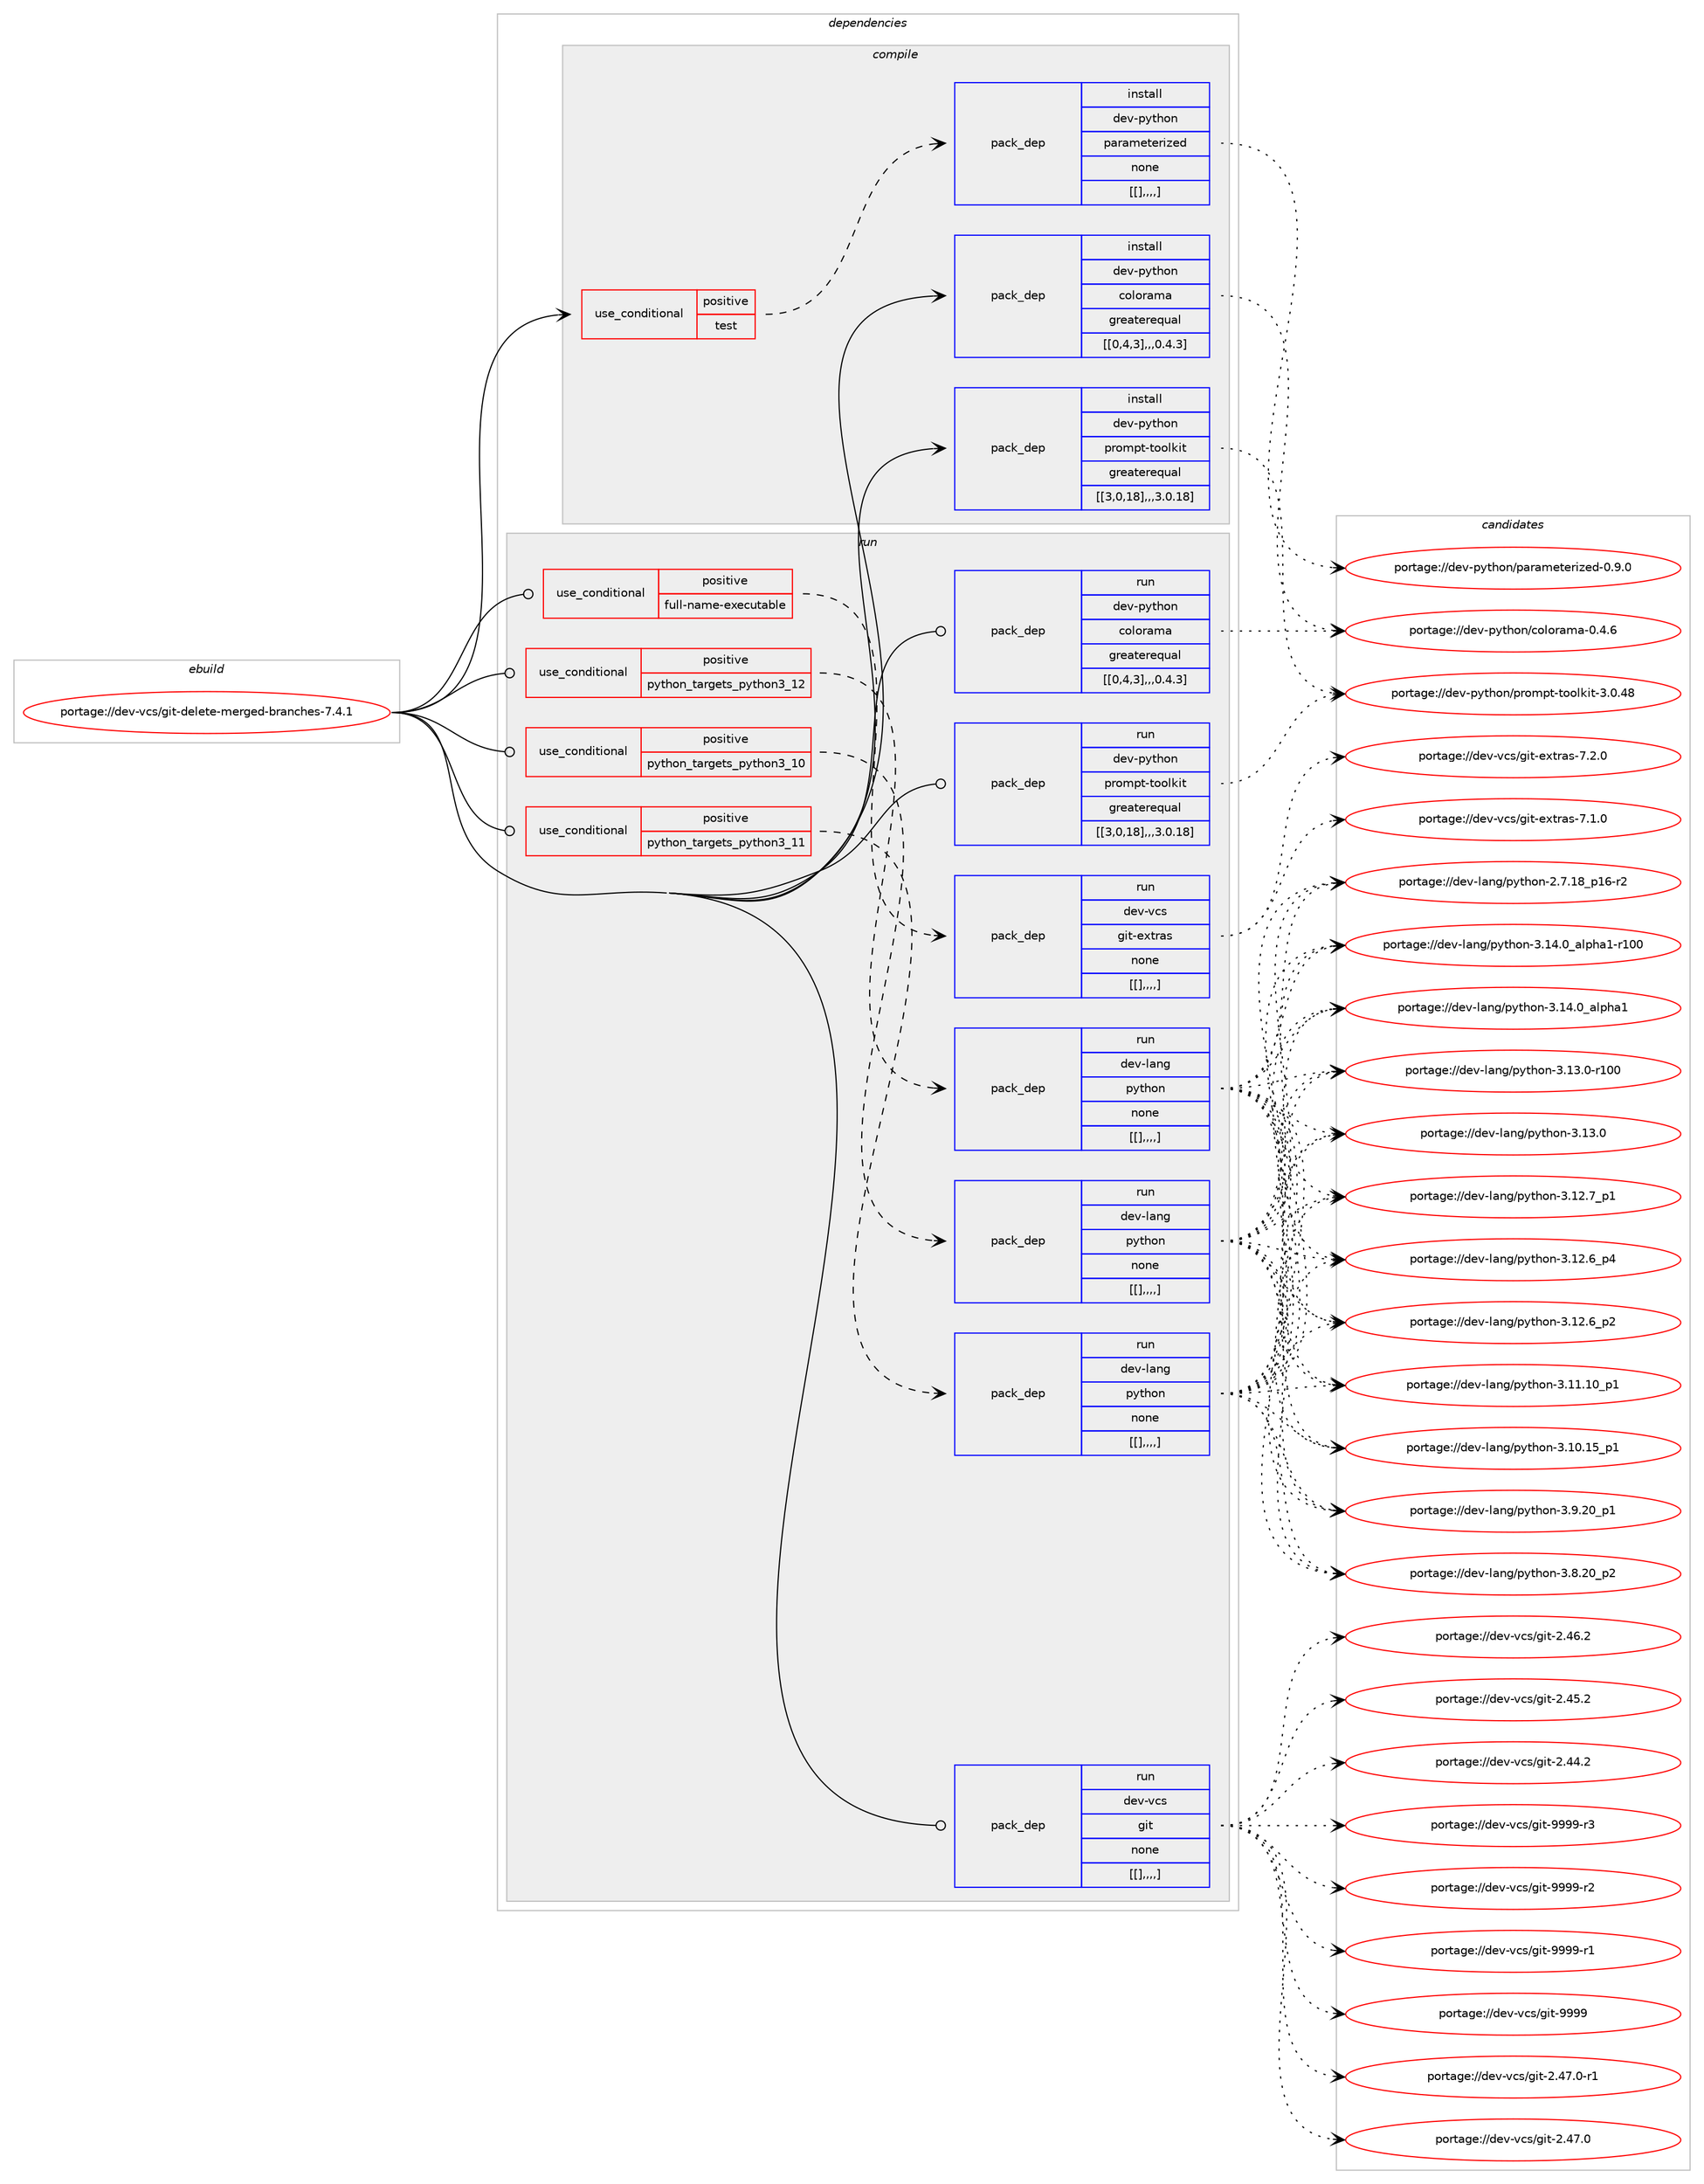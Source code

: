 digraph prolog {

# *************
# Graph options
# *************

newrank=true;
concentrate=true;
compound=true;
graph [rankdir=LR,fontname=Helvetica,fontsize=10,ranksep=1.5];#, ranksep=2.5, nodesep=0.2];
edge  [arrowhead=vee];
node  [fontname=Helvetica,fontsize=10];

# **********
# The ebuild
# **********

subgraph cluster_leftcol {
color=gray;
label=<<i>ebuild</i>>;
id [label="portage://dev-vcs/git-delete-merged-branches-7.4.1", color=red, width=4, href="../dev-vcs/git-delete-merged-branches-7.4.1.svg"];
}

# ****************
# The dependencies
# ****************

subgraph cluster_midcol {
color=gray;
label=<<i>dependencies</i>>;
subgraph cluster_compile {
fillcolor="#eeeeee";
style=filled;
label=<<i>compile</i>>;
subgraph cond66894 {
dependency233194 [label=<<TABLE BORDER="0" CELLBORDER="1" CELLSPACING="0" CELLPADDING="4"><TR><TD ROWSPAN="3" CELLPADDING="10">use_conditional</TD></TR><TR><TD>positive</TD></TR><TR><TD>test</TD></TR></TABLE>>, shape=none, color=red];
subgraph pack164756 {
dependency233217 [label=<<TABLE BORDER="0" CELLBORDER="1" CELLSPACING="0" CELLPADDING="4" WIDTH="220"><TR><TD ROWSPAN="6" CELLPADDING="30">pack_dep</TD></TR><TR><TD WIDTH="110">install</TD></TR><TR><TD>dev-python</TD></TR><TR><TD>parameterized</TD></TR><TR><TD>none</TD></TR><TR><TD>[[],,,,]</TD></TR></TABLE>>, shape=none, color=blue];
}
dependency233194:e -> dependency233217:w [weight=20,style="dashed",arrowhead="vee"];
}
id:e -> dependency233194:w [weight=20,style="solid",arrowhead="vee"];
subgraph pack164762 {
dependency233220 [label=<<TABLE BORDER="0" CELLBORDER="1" CELLSPACING="0" CELLPADDING="4" WIDTH="220"><TR><TD ROWSPAN="6" CELLPADDING="30">pack_dep</TD></TR><TR><TD WIDTH="110">install</TD></TR><TR><TD>dev-python</TD></TR><TR><TD>colorama</TD></TR><TR><TD>greaterequal</TD></TR><TR><TD>[[0,4,3],,,0.4.3]</TD></TR></TABLE>>, shape=none, color=blue];
}
id:e -> dependency233220:w [weight=20,style="solid",arrowhead="vee"];
subgraph pack164765 {
dependency233301 [label=<<TABLE BORDER="0" CELLBORDER="1" CELLSPACING="0" CELLPADDING="4" WIDTH="220"><TR><TD ROWSPAN="6" CELLPADDING="30">pack_dep</TD></TR><TR><TD WIDTH="110">install</TD></TR><TR><TD>dev-python</TD></TR><TR><TD>prompt-toolkit</TD></TR><TR><TD>greaterequal</TD></TR><TR><TD>[[3,0,18],,,3.0.18]</TD></TR></TABLE>>, shape=none, color=blue];
}
id:e -> dependency233301:w [weight=20,style="solid",arrowhead="vee"];
}
subgraph cluster_compileandrun {
fillcolor="#eeeeee";
style=filled;
label=<<i>compile and run</i>>;
}
subgraph cluster_run {
fillcolor="#eeeeee";
style=filled;
label=<<i>run</i>>;
subgraph cond66949 {
dependency233343 [label=<<TABLE BORDER="0" CELLBORDER="1" CELLSPACING="0" CELLPADDING="4"><TR><TD ROWSPAN="3" CELLPADDING="10">use_conditional</TD></TR><TR><TD>positive</TD></TR><TR><TD>full-name-executable</TD></TR></TABLE>>, shape=none, color=red];
subgraph pack164865 {
dependency233396 [label=<<TABLE BORDER="0" CELLBORDER="1" CELLSPACING="0" CELLPADDING="4" WIDTH="220"><TR><TD ROWSPAN="6" CELLPADDING="30">pack_dep</TD></TR><TR><TD WIDTH="110">run</TD></TR><TR><TD>dev-vcs</TD></TR><TR><TD>git-extras</TD></TR><TR><TD>none</TD></TR><TR><TD>[[],,,,]</TD></TR></TABLE>>, shape=none, color=blue];
}
dependency233343:e -> dependency233396:w [weight=20,style="dashed",arrowhead="vee"];
}
id:e -> dependency233343:w [weight=20,style="solid",arrowhead="odot"];
subgraph cond66975 {
dependency233421 [label=<<TABLE BORDER="0" CELLBORDER="1" CELLSPACING="0" CELLPADDING="4"><TR><TD ROWSPAN="3" CELLPADDING="10">use_conditional</TD></TR><TR><TD>positive</TD></TR><TR><TD>python_targets_python3_10</TD></TR></TABLE>>, shape=none, color=red];
subgraph pack164896 {
dependency233444 [label=<<TABLE BORDER="0" CELLBORDER="1" CELLSPACING="0" CELLPADDING="4" WIDTH="220"><TR><TD ROWSPAN="6" CELLPADDING="30">pack_dep</TD></TR><TR><TD WIDTH="110">run</TD></TR><TR><TD>dev-lang</TD></TR><TR><TD>python</TD></TR><TR><TD>none</TD></TR><TR><TD>[[],,,,]</TD></TR></TABLE>>, shape=none, color=blue];
}
dependency233421:e -> dependency233444:w [weight=20,style="dashed",arrowhead="vee"];
}
id:e -> dependency233421:w [weight=20,style="solid",arrowhead="odot"];
subgraph cond66992 {
dependency233495 [label=<<TABLE BORDER="0" CELLBORDER="1" CELLSPACING="0" CELLPADDING="4"><TR><TD ROWSPAN="3" CELLPADDING="10">use_conditional</TD></TR><TR><TD>positive</TD></TR><TR><TD>python_targets_python3_11</TD></TR></TABLE>>, shape=none, color=red];
subgraph pack164958 {
dependency233567 [label=<<TABLE BORDER="0" CELLBORDER="1" CELLSPACING="0" CELLPADDING="4" WIDTH="220"><TR><TD ROWSPAN="6" CELLPADDING="30">pack_dep</TD></TR><TR><TD WIDTH="110">run</TD></TR><TR><TD>dev-lang</TD></TR><TR><TD>python</TD></TR><TR><TD>none</TD></TR><TR><TD>[[],,,,]</TD></TR></TABLE>>, shape=none, color=blue];
}
dependency233495:e -> dependency233567:w [weight=20,style="dashed",arrowhead="vee"];
}
id:e -> dependency233495:w [weight=20,style="solid",arrowhead="odot"];
subgraph cond67028 {
dependency233621 [label=<<TABLE BORDER="0" CELLBORDER="1" CELLSPACING="0" CELLPADDING="4"><TR><TD ROWSPAN="3" CELLPADDING="10">use_conditional</TD></TR><TR><TD>positive</TD></TR><TR><TD>python_targets_python3_12</TD></TR></TABLE>>, shape=none, color=red];
subgraph pack165024 {
dependency233623 [label=<<TABLE BORDER="0" CELLBORDER="1" CELLSPACING="0" CELLPADDING="4" WIDTH="220"><TR><TD ROWSPAN="6" CELLPADDING="30">pack_dep</TD></TR><TR><TD WIDTH="110">run</TD></TR><TR><TD>dev-lang</TD></TR><TR><TD>python</TD></TR><TR><TD>none</TD></TR><TR><TD>[[],,,,]</TD></TR></TABLE>>, shape=none, color=blue];
}
dependency233621:e -> dependency233623:w [weight=20,style="dashed",arrowhead="vee"];
}
id:e -> dependency233621:w [weight=20,style="solid",arrowhead="odot"];
subgraph pack165029 {
dependency233640 [label=<<TABLE BORDER="0" CELLBORDER="1" CELLSPACING="0" CELLPADDING="4" WIDTH="220"><TR><TD ROWSPAN="6" CELLPADDING="30">pack_dep</TD></TR><TR><TD WIDTH="110">run</TD></TR><TR><TD>dev-python</TD></TR><TR><TD>colorama</TD></TR><TR><TD>greaterequal</TD></TR><TR><TD>[[0,4,3],,,0.4.3]</TD></TR></TABLE>>, shape=none, color=blue];
}
id:e -> dependency233640:w [weight=20,style="solid",arrowhead="odot"];
subgraph pack165082 {
dependency233732 [label=<<TABLE BORDER="0" CELLBORDER="1" CELLSPACING="0" CELLPADDING="4" WIDTH="220"><TR><TD ROWSPAN="6" CELLPADDING="30">pack_dep</TD></TR><TR><TD WIDTH="110">run</TD></TR><TR><TD>dev-python</TD></TR><TR><TD>prompt-toolkit</TD></TR><TR><TD>greaterequal</TD></TR><TR><TD>[[3,0,18],,,3.0.18]</TD></TR></TABLE>>, shape=none, color=blue];
}
id:e -> dependency233732:w [weight=20,style="solid",arrowhead="odot"];
subgraph pack165135 {
dependency233816 [label=<<TABLE BORDER="0" CELLBORDER="1" CELLSPACING="0" CELLPADDING="4" WIDTH="220"><TR><TD ROWSPAN="6" CELLPADDING="30">pack_dep</TD></TR><TR><TD WIDTH="110">run</TD></TR><TR><TD>dev-vcs</TD></TR><TR><TD>git</TD></TR><TR><TD>none</TD></TR><TR><TD>[[],,,,]</TD></TR></TABLE>>, shape=none, color=blue];
}
id:e -> dependency233816:w [weight=20,style="solid",arrowhead="odot"];
}
}

# **************
# The candidates
# **************

subgraph cluster_choices {
rank=same;
color=gray;
label=<<i>candidates</i>>;

subgraph choice164357 {
color=black;
nodesep=1;
choice10010111845112121116104111110471129711497109101116101114105122101100454846574648 [label="portage://dev-python/parameterized-0.9.0", color=red, width=4,href="../dev-python/parameterized-0.9.0.svg"];
dependency233217:e -> choice10010111845112121116104111110471129711497109101116101114105122101100454846574648:w [style=dotted,weight="100"];
}
subgraph choice164385 {
color=black;
nodesep=1;
choice1001011184511212111610411111047991111081111149710997454846524654 [label="portage://dev-python/colorama-0.4.6", color=red, width=4,href="../dev-python/colorama-0.4.6.svg"];
dependency233220:e -> choice1001011184511212111610411111047991111081111149710997454846524654:w [style=dotted,weight="100"];
}
subgraph choice164389 {
color=black;
nodesep=1;
choice10010111845112121116104111110471121141111091121164511611111110810710511645514648465256 [label="portage://dev-python/prompt-toolkit-3.0.48", color=red, width=4,href="../dev-python/prompt-toolkit-3.0.48.svg"];
dependency233301:e -> choice10010111845112121116104111110471121141111091121164511611111110810710511645514648465256:w [style=dotted,weight="100"];
}
subgraph choice164407 {
color=black;
nodesep=1;
choice1001011184511899115471031051164510112011611497115455546504648 [label="portage://dev-vcs/git-extras-7.2.0", color=red, width=4,href="../dev-vcs/git-extras-7.2.0.svg"];
choice1001011184511899115471031051164510112011611497115455546494648 [label="portage://dev-vcs/git-extras-7.1.0", color=red, width=4,href="../dev-vcs/git-extras-7.1.0.svg"];
dependency233396:e -> choice1001011184511899115471031051164510112011611497115455546504648:w [style=dotted,weight="100"];
dependency233396:e -> choice1001011184511899115471031051164510112011611497115455546494648:w [style=dotted,weight="100"];
}
subgraph choice164419 {
color=black;
nodesep=1;
choice100101118451089711010347112121116104111110455146495246489597108112104974945114494848 [label="portage://dev-lang/python-3.14.0_alpha1-r100", color=red, width=4,href="../dev-lang/python-3.14.0_alpha1-r100.svg"];
choice1001011184510897110103471121211161041111104551464952464895971081121049749 [label="portage://dev-lang/python-3.14.0_alpha1", color=red, width=4,href="../dev-lang/python-3.14.0_alpha1.svg"];
choice1001011184510897110103471121211161041111104551464951464845114494848 [label="portage://dev-lang/python-3.13.0-r100", color=red, width=4,href="../dev-lang/python-3.13.0-r100.svg"];
choice10010111845108971101034711212111610411111045514649514648 [label="portage://dev-lang/python-3.13.0", color=red, width=4,href="../dev-lang/python-3.13.0.svg"];
choice100101118451089711010347112121116104111110455146495046559511249 [label="portage://dev-lang/python-3.12.7_p1", color=red, width=4,href="../dev-lang/python-3.12.7_p1.svg"];
choice100101118451089711010347112121116104111110455146495046549511252 [label="portage://dev-lang/python-3.12.6_p4", color=red, width=4,href="../dev-lang/python-3.12.6_p4.svg"];
choice100101118451089711010347112121116104111110455146495046549511250 [label="portage://dev-lang/python-3.12.6_p2", color=red, width=4,href="../dev-lang/python-3.12.6_p2.svg"];
choice10010111845108971101034711212111610411111045514649494649489511249 [label="portage://dev-lang/python-3.11.10_p1", color=red, width=4,href="../dev-lang/python-3.11.10_p1.svg"];
choice10010111845108971101034711212111610411111045514649484649539511249 [label="portage://dev-lang/python-3.10.15_p1", color=red, width=4,href="../dev-lang/python-3.10.15_p1.svg"];
choice100101118451089711010347112121116104111110455146574650489511249 [label="portage://dev-lang/python-3.9.20_p1", color=red, width=4,href="../dev-lang/python-3.9.20_p1.svg"];
choice100101118451089711010347112121116104111110455146564650489511250 [label="portage://dev-lang/python-3.8.20_p2", color=red, width=4,href="../dev-lang/python-3.8.20_p2.svg"];
choice100101118451089711010347112121116104111110455046554649569511249544511450 [label="portage://dev-lang/python-2.7.18_p16-r2", color=red, width=4,href="../dev-lang/python-2.7.18_p16-r2.svg"];
dependency233444:e -> choice100101118451089711010347112121116104111110455146495246489597108112104974945114494848:w [style=dotted,weight="100"];
dependency233444:e -> choice1001011184510897110103471121211161041111104551464952464895971081121049749:w [style=dotted,weight="100"];
dependency233444:e -> choice1001011184510897110103471121211161041111104551464951464845114494848:w [style=dotted,weight="100"];
dependency233444:e -> choice10010111845108971101034711212111610411111045514649514648:w [style=dotted,weight="100"];
dependency233444:e -> choice100101118451089711010347112121116104111110455146495046559511249:w [style=dotted,weight="100"];
dependency233444:e -> choice100101118451089711010347112121116104111110455146495046549511252:w [style=dotted,weight="100"];
dependency233444:e -> choice100101118451089711010347112121116104111110455146495046549511250:w [style=dotted,weight="100"];
dependency233444:e -> choice10010111845108971101034711212111610411111045514649494649489511249:w [style=dotted,weight="100"];
dependency233444:e -> choice10010111845108971101034711212111610411111045514649484649539511249:w [style=dotted,weight="100"];
dependency233444:e -> choice100101118451089711010347112121116104111110455146574650489511249:w [style=dotted,weight="100"];
dependency233444:e -> choice100101118451089711010347112121116104111110455146564650489511250:w [style=dotted,weight="100"];
dependency233444:e -> choice100101118451089711010347112121116104111110455046554649569511249544511450:w [style=dotted,weight="100"];
}
subgraph choice164425 {
color=black;
nodesep=1;
choice100101118451089711010347112121116104111110455146495246489597108112104974945114494848 [label="portage://dev-lang/python-3.14.0_alpha1-r100", color=red, width=4,href="../dev-lang/python-3.14.0_alpha1-r100.svg"];
choice1001011184510897110103471121211161041111104551464952464895971081121049749 [label="portage://dev-lang/python-3.14.0_alpha1", color=red, width=4,href="../dev-lang/python-3.14.0_alpha1.svg"];
choice1001011184510897110103471121211161041111104551464951464845114494848 [label="portage://dev-lang/python-3.13.0-r100", color=red, width=4,href="../dev-lang/python-3.13.0-r100.svg"];
choice10010111845108971101034711212111610411111045514649514648 [label="portage://dev-lang/python-3.13.0", color=red, width=4,href="../dev-lang/python-3.13.0.svg"];
choice100101118451089711010347112121116104111110455146495046559511249 [label="portage://dev-lang/python-3.12.7_p1", color=red, width=4,href="../dev-lang/python-3.12.7_p1.svg"];
choice100101118451089711010347112121116104111110455146495046549511252 [label="portage://dev-lang/python-3.12.6_p4", color=red, width=4,href="../dev-lang/python-3.12.6_p4.svg"];
choice100101118451089711010347112121116104111110455146495046549511250 [label="portage://dev-lang/python-3.12.6_p2", color=red, width=4,href="../dev-lang/python-3.12.6_p2.svg"];
choice10010111845108971101034711212111610411111045514649494649489511249 [label="portage://dev-lang/python-3.11.10_p1", color=red, width=4,href="../dev-lang/python-3.11.10_p1.svg"];
choice10010111845108971101034711212111610411111045514649484649539511249 [label="portage://dev-lang/python-3.10.15_p1", color=red, width=4,href="../dev-lang/python-3.10.15_p1.svg"];
choice100101118451089711010347112121116104111110455146574650489511249 [label="portage://dev-lang/python-3.9.20_p1", color=red, width=4,href="../dev-lang/python-3.9.20_p1.svg"];
choice100101118451089711010347112121116104111110455146564650489511250 [label="portage://dev-lang/python-3.8.20_p2", color=red, width=4,href="../dev-lang/python-3.8.20_p2.svg"];
choice100101118451089711010347112121116104111110455046554649569511249544511450 [label="portage://dev-lang/python-2.7.18_p16-r2", color=red, width=4,href="../dev-lang/python-2.7.18_p16-r2.svg"];
dependency233567:e -> choice100101118451089711010347112121116104111110455146495246489597108112104974945114494848:w [style=dotted,weight="100"];
dependency233567:e -> choice1001011184510897110103471121211161041111104551464952464895971081121049749:w [style=dotted,weight="100"];
dependency233567:e -> choice1001011184510897110103471121211161041111104551464951464845114494848:w [style=dotted,weight="100"];
dependency233567:e -> choice10010111845108971101034711212111610411111045514649514648:w [style=dotted,weight="100"];
dependency233567:e -> choice100101118451089711010347112121116104111110455146495046559511249:w [style=dotted,weight="100"];
dependency233567:e -> choice100101118451089711010347112121116104111110455146495046549511252:w [style=dotted,weight="100"];
dependency233567:e -> choice100101118451089711010347112121116104111110455146495046549511250:w [style=dotted,weight="100"];
dependency233567:e -> choice10010111845108971101034711212111610411111045514649494649489511249:w [style=dotted,weight="100"];
dependency233567:e -> choice10010111845108971101034711212111610411111045514649484649539511249:w [style=dotted,weight="100"];
dependency233567:e -> choice100101118451089711010347112121116104111110455146574650489511249:w [style=dotted,weight="100"];
dependency233567:e -> choice100101118451089711010347112121116104111110455146564650489511250:w [style=dotted,weight="100"];
dependency233567:e -> choice100101118451089711010347112121116104111110455046554649569511249544511450:w [style=dotted,weight="100"];
}
subgraph choice164433 {
color=black;
nodesep=1;
choice100101118451089711010347112121116104111110455146495246489597108112104974945114494848 [label="portage://dev-lang/python-3.14.0_alpha1-r100", color=red, width=4,href="../dev-lang/python-3.14.0_alpha1-r100.svg"];
choice1001011184510897110103471121211161041111104551464952464895971081121049749 [label="portage://dev-lang/python-3.14.0_alpha1", color=red, width=4,href="../dev-lang/python-3.14.0_alpha1.svg"];
choice1001011184510897110103471121211161041111104551464951464845114494848 [label="portage://dev-lang/python-3.13.0-r100", color=red, width=4,href="../dev-lang/python-3.13.0-r100.svg"];
choice10010111845108971101034711212111610411111045514649514648 [label="portage://dev-lang/python-3.13.0", color=red, width=4,href="../dev-lang/python-3.13.0.svg"];
choice100101118451089711010347112121116104111110455146495046559511249 [label="portage://dev-lang/python-3.12.7_p1", color=red, width=4,href="../dev-lang/python-3.12.7_p1.svg"];
choice100101118451089711010347112121116104111110455146495046549511252 [label="portage://dev-lang/python-3.12.6_p4", color=red, width=4,href="../dev-lang/python-3.12.6_p4.svg"];
choice100101118451089711010347112121116104111110455146495046549511250 [label="portage://dev-lang/python-3.12.6_p2", color=red, width=4,href="../dev-lang/python-3.12.6_p2.svg"];
choice10010111845108971101034711212111610411111045514649494649489511249 [label="portage://dev-lang/python-3.11.10_p1", color=red, width=4,href="../dev-lang/python-3.11.10_p1.svg"];
choice10010111845108971101034711212111610411111045514649484649539511249 [label="portage://dev-lang/python-3.10.15_p1", color=red, width=4,href="../dev-lang/python-3.10.15_p1.svg"];
choice100101118451089711010347112121116104111110455146574650489511249 [label="portage://dev-lang/python-3.9.20_p1", color=red, width=4,href="../dev-lang/python-3.9.20_p1.svg"];
choice100101118451089711010347112121116104111110455146564650489511250 [label="portage://dev-lang/python-3.8.20_p2", color=red, width=4,href="../dev-lang/python-3.8.20_p2.svg"];
choice100101118451089711010347112121116104111110455046554649569511249544511450 [label="portage://dev-lang/python-2.7.18_p16-r2", color=red, width=4,href="../dev-lang/python-2.7.18_p16-r2.svg"];
dependency233623:e -> choice100101118451089711010347112121116104111110455146495246489597108112104974945114494848:w [style=dotted,weight="100"];
dependency233623:e -> choice1001011184510897110103471121211161041111104551464952464895971081121049749:w [style=dotted,weight="100"];
dependency233623:e -> choice1001011184510897110103471121211161041111104551464951464845114494848:w [style=dotted,weight="100"];
dependency233623:e -> choice10010111845108971101034711212111610411111045514649514648:w [style=dotted,weight="100"];
dependency233623:e -> choice100101118451089711010347112121116104111110455146495046559511249:w [style=dotted,weight="100"];
dependency233623:e -> choice100101118451089711010347112121116104111110455146495046549511252:w [style=dotted,weight="100"];
dependency233623:e -> choice100101118451089711010347112121116104111110455146495046549511250:w [style=dotted,weight="100"];
dependency233623:e -> choice10010111845108971101034711212111610411111045514649494649489511249:w [style=dotted,weight="100"];
dependency233623:e -> choice10010111845108971101034711212111610411111045514649484649539511249:w [style=dotted,weight="100"];
dependency233623:e -> choice100101118451089711010347112121116104111110455146574650489511249:w [style=dotted,weight="100"];
dependency233623:e -> choice100101118451089711010347112121116104111110455146564650489511250:w [style=dotted,weight="100"];
dependency233623:e -> choice100101118451089711010347112121116104111110455046554649569511249544511450:w [style=dotted,weight="100"];
}
subgraph choice164460 {
color=black;
nodesep=1;
choice1001011184511212111610411111047991111081111149710997454846524654 [label="portage://dev-python/colorama-0.4.6", color=red, width=4,href="../dev-python/colorama-0.4.6.svg"];
dependency233640:e -> choice1001011184511212111610411111047991111081111149710997454846524654:w [style=dotted,weight="100"];
}
subgraph choice164498 {
color=black;
nodesep=1;
choice10010111845112121116104111110471121141111091121164511611111110810710511645514648465256 [label="portage://dev-python/prompt-toolkit-3.0.48", color=red, width=4,href="../dev-python/prompt-toolkit-3.0.48.svg"];
dependency233732:e -> choice10010111845112121116104111110471121141111091121164511611111110810710511645514648465256:w [style=dotted,weight="100"];
}
subgraph choice164507 {
color=black;
nodesep=1;
choice10010111845118991154710310511645575757574511451 [label="portage://dev-vcs/git-9999-r3", color=red, width=4,href="../dev-vcs/git-9999-r3.svg"];
choice10010111845118991154710310511645575757574511450 [label="portage://dev-vcs/git-9999-r2", color=red, width=4,href="../dev-vcs/git-9999-r2.svg"];
choice10010111845118991154710310511645575757574511449 [label="portage://dev-vcs/git-9999-r1", color=red, width=4,href="../dev-vcs/git-9999-r1.svg"];
choice1001011184511899115471031051164557575757 [label="portage://dev-vcs/git-9999", color=red, width=4,href="../dev-vcs/git-9999.svg"];
choice100101118451189911547103105116455046525546484511449 [label="portage://dev-vcs/git-2.47.0-r1", color=red, width=4,href="../dev-vcs/git-2.47.0-r1.svg"];
choice10010111845118991154710310511645504652554648 [label="portage://dev-vcs/git-2.47.0", color=red, width=4,href="../dev-vcs/git-2.47.0.svg"];
choice10010111845118991154710310511645504652544650 [label="portage://dev-vcs/git-2.46.2", color=red, width=4,href="../dev-vcs/git-2.46.2.svg"];
choice10010111845118991154710310511645504652534650 [label="portage://dev-vcs/git-2.45.2", color=red, width=4,href="../dev-vcs/git-2.45.2.svg"];
choice10010111845118991154710310511645504652524650 [label="portage://dev-vcs/git-2.44.2", color=red, width=4,href="../dev-vcs/git-2.44.2.svg"];
dependency233816:e -> choice10010111845118991154710310511645575757574511451:w [style=dotted,weight="100"];
dependency233816:e -> choice10010111845118991154710310511645575757574511450:w [style=dotted,weight="100"];
dependency233816:e -> choice10010111845118991154710310511645575757574511449:w [style=dotted,weight="100"];
dependency233816:e -> choice1001011184511899115471031051164557575757:w [style=dotted,weight="100"];
dependency233816:e -> choice100101118451189911547103105116455046525546484511449:w [style=dotted,weight="100"];
dependency233816:e -> choice10010111845118991154710310511645504652554648:w [style=dotted,weight="100"];
dependency233816:e -> choice10010111845118991154710310511645504652544650:w [style=dotted,weight="100"];
dependency233816:e -> choice10010111845118991154710310511645504652534650:w [style=dotted,weight="100"];
dependency233816:e -> choice10010111845118991154710310511645504652524650:w [style=dotted,weight="100"];
}
}

}
